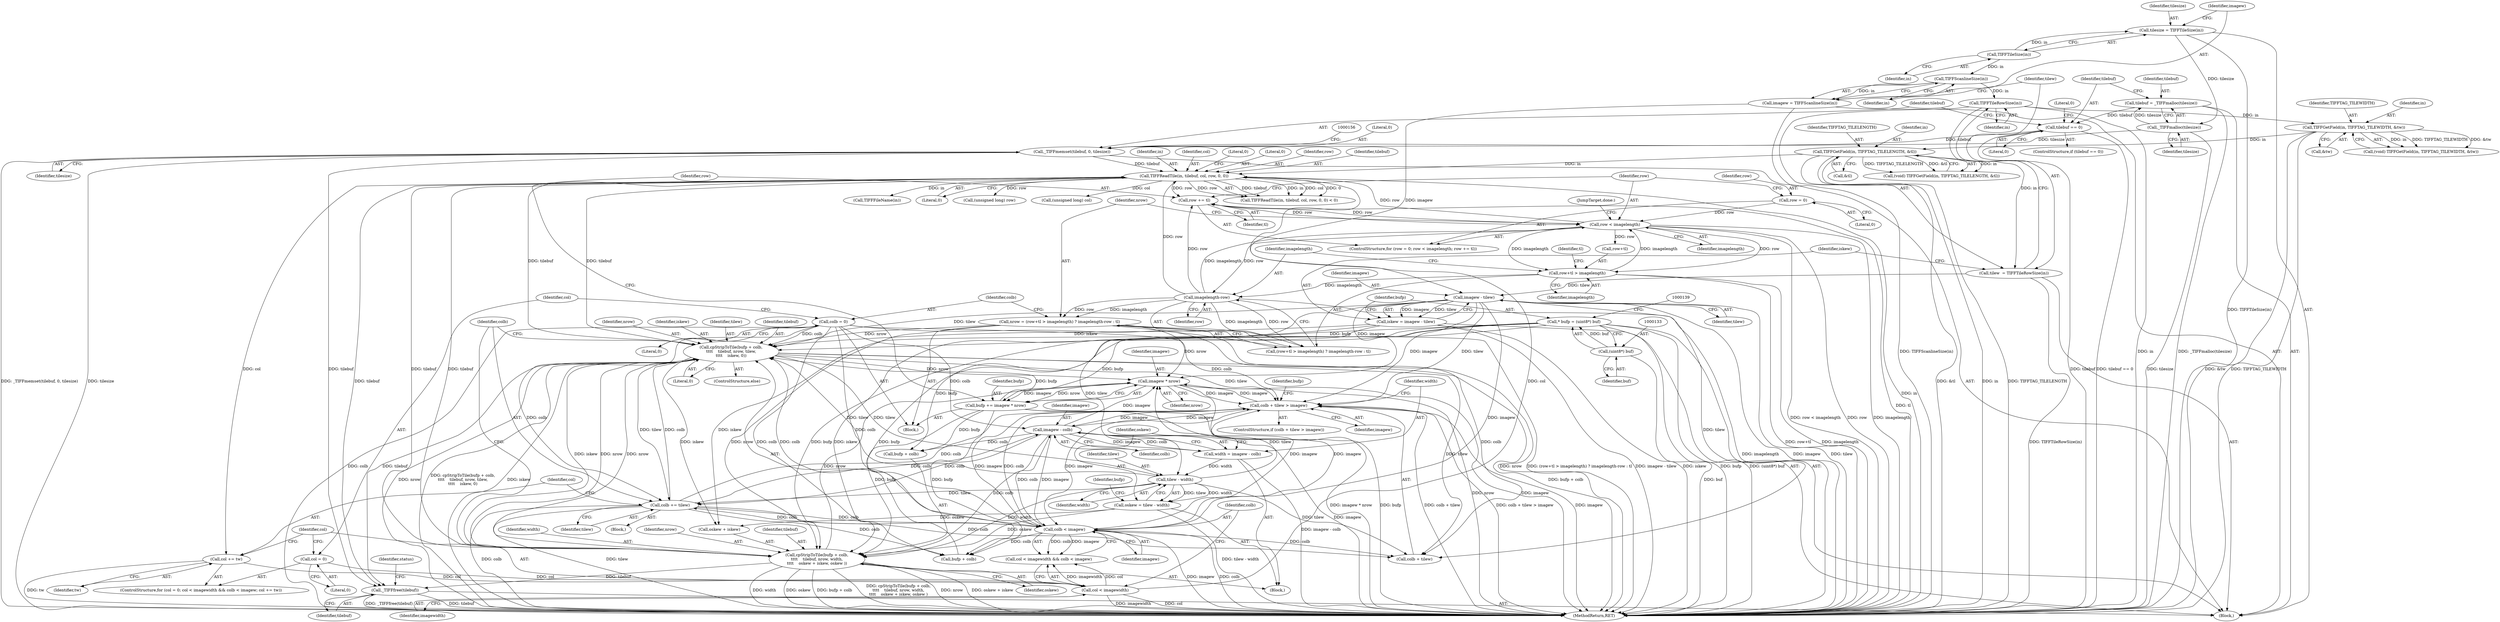 digraph "1_libtiff_787c0ee906430b772f33ca50b97b8b5ca070faec@API" {
"1000290" [label="(Call,_TIFFfree(tilebuf))"];
"1000151" [label="(Call,_TIFFmemset(tilebuf, 0, tilesize))"];
"1000146" [label="(Call,tilebuf == 0)"];
"1000141" [label="(Call,tilebuf = _TIFFmalloc(tilesize))"];
"1000143" [label="(Call,_TIFFmalloc(tilesize))"];
"1000108" [label="(Call,tilesize = TIFFTileSize(in))"];
"1000110" [label="(Call,TIFFTileSize(in))"];
"1000272" [label="(Call,cpStripToTile(bufp + colb,\n\t\t\t\t    tilebuf, nrow, tilew,\n\t\t\t\t    iskew, 0))"];
"1000284" [label="(Call,bufp += imagew * nrow)"];
"1000286" [label="(Call,imagew * nrow)"];
"1000251" [label="(Call,imagew - colb)"];
"1000242" [label="(Call,colb + tilew > imagew)"];
"1000281" [label="(Call,colb += tilew)"];
"1000257" [label="(Call,tilew - width)"];
"1000126" [label="(Call,imagew - tilew)"];
"1000114" [label="(Call,imagew = TIFFScanlineSize(in))"];
"1000116" [label="(Call,TIFFScanlineSize(in))"];
"1000119" [label="(Call,tilew  = TIFFTileRowSize(in))"];
"1000121" [label="(Call,TIFFTileRowSize(in))"];
"1000249" [label="(Call,width = imagew - colb)"];
"1000194" [label="(Call,colb = 0)"];
"1000206" [label="(Call,colb < imagew)"];
"1000181" [label="(Call,nrow = (row+tl > imagelength) ? imagelength-row : tl)"];
"1000189" [label="(Call,imagelength-row)"];
"1000184" [label="(Call,row+tl > imagelength)"];
"1000173" [label="(Call,row < imagelength)"];
"1000170" [label="(Call,row = 0)"];
"1000176" [label="(Call,row += tl)"];
"1000216" [label="(Call,TIFFReadTile(in, tilebuf, col, row, 0, 0))"];
"1000164" [label="(Call,TIFFGetField(in, TIFFTAG_TILELENGTH, &tl))"];
"1000157" [label="(Call,TIFFGetField(in, TIFFTAG_TILEWIDTH, &tw))"];
"1000260" [label="(Call,cpStripToTile(bufp + colb,\n\t\t\t\t    tilebuf, nrow, width,\n\t\t\t\t    oskew + iskew, oskew ))"];
"1000130" [label="(Call,* bufp = (uint8*) buf)"];
"1000132" [label="(Call,(uint8*) buf)"];
"1000255" [label="(Call,oskew = tilew - width)"];
"1000124" [label="(Call,iskew = imagew - tilew)"];
"1000203" [label="(Call,col < imagewidth)"];
"1000209" [label="(Call,col += tw)"];
"1000199" [label="(Call,col = 0)"];
"1000281" [label="(Call,colb += tilew)"];
"1000246" [label="(Identifier,imagew)"];
"1000175" [label="(Identifier,imagelength)"];
"1000249" [label="(Call,width = imagew - colb)"];
"1000195" [label="(Identifier,colb)"];
"1000228" [label="(Call,TIFFFileName(in))"];
"1000272" [label="(Call,cpStripToTile(bufp + colb,\n\t\t\t\t    tilebuf, nrow, tilew,\n\t\t\t\t    iskew, 0))"];
"1000142" [label="(Identifier,tilebuf)"];
"1000282" [label="(Identifier,colb)"];
"1000153" [label="(Literal,0)"];
"1000155" [label="(Call,(void) TIFFGetField(in, TIFFTAG_TILEWIDTH, &tw))"];
"1000251" [label="(Call,imagew - colb)"];
"1000267" [label="(Call,oskew + iskew)"];
"1000266" [label="(Identifier,width)"];
"1000177" [label="(Identifier,row)"];
"1000258" [label="(Identifier,tilew)"];
"1000150" [label="(Literal,0)"];
"1000216" [label="(Call,TIFFReadTile(in, tilebuf, col, row, 0, 0))"];
"1000257" [label="(Call,tilew - width)"];
"1000192" [label="(Identifier,tl)"];
"1000111" [label="(Identifier,in)"];
"1000169" [label="(ControlStructure,for (row = 0; row < imagelength; row += tl))"];
"1000280" [label="(Literal,0)"];
"1000198" [label="(ControlStructure,for (col = 0; col < imagewidth && colb < imagew; col += tw))"];
"1000145" [label="(ControlStructure,if (tilebuf == 0))"];
"1000276" [label="(Identifier,tilebuf)"];
"1000189" [label="(Call,imagelength-row)"];
"1000241" [label="(ControlStructure,if (colb + tilew > imagew))"];
"1000212" [label="(Block,)"];
"1000217" [label="(Identifier,in)"];
"1000114" [label="(Call,imagew = TIFFScanlineSize(in))"];
"1000277" [label="(Identifier,nrow)"];
"1000166" [label="(Identifier,TIFFTAG_TILELENGTH)"];
"1000181" [label="(Call,nrow = (row+tl > imagelength) ? imagelength-row : tl)"];
"1000121" [label="(Call,TIFFTileRowSize(in))"];
"1000182" [label="(Identifier,nrow)"];
"1000194" [label="(Call,colb = 0)"];
"1000210" [label="(Identifier,col)"];
"1000259" [label="(Identifier,width)"];
"1000141" [label="(Call,tilebuf = _TIFFmalloc(tilesize))"];
"1000162" [label="(Call,(void) TIFFGetField(in, TIFFTAG_TILELENGTH, &tl))"];
"1000183" [label="(Call,(row+tl > imagelength) ? imagelength-row : tl)"];
"1000108" [label="(Call,tilesize = TIFFTileSize(in))"];
"1000242" [label="(Call,colb + tilew > imagew)"];
"1000265" [label="(Identifier,nrow)"];
"1000261" [label="(Call,bufp + colb)"];
"1000203" [label="(Call,col < imagewidth)"];
"1000284" [label="(Call,bufp += imagew * nrow)"];
"1000176" [label="(Call,row += tl)"];
"1000219" [label="(Identifier,col)"];
"1000147" [label="(Identifier,tilebuf)"];
"1000209" [label="(Call,col += tw)"];
"1000185" [label="(Call,row+tl)"];
"1000222" [label="(Literal,0)"];
"1000260" [label="(Call,cpStripToTile(bufp + colb,\n\t\t\t\t    tilebuf, nrow, width,\n\t\t\t\t    oskew + iskew, oskew ))"];
"1000252" [label="(Identifier,imagew)"];
"1000274" [label="(Identifier,bufp)"];
"1000134" [label="(Identifier,buf)"];
"1000220" [label="(Identifier,row)"];
"1000128" [label="(Identifier,tilew)"];
"1000152" [label="(Identifier,tilebuf)"];
"1000207" [label="(Identifier,colb)"];
"1000126" [label="(Call,imagew - tilew)"];
"1000199" [label="(Call,col = 0)"];
"1000132" [label="(Call,(uint8*) buf)"];
"1000158" [label="(Identifier,in)"];
"1000116" [label="(Call,TIFFScanlineSize(in))"];
"1000204" [label="(Identifier,col)"];
"1000285" [label="(Identifier,bufp)"];
"1000234" [label="(Call,(unsigned long) row)"];
"1000191" [label="(Identifier,row)"];
"1000255" [label="(Call,oskew = tilew - width)"];
"1000256" [label="(Identifier,oskew)"];
"1000188" [label="(Identifier,imagelength)"];
"1000171" [label="(Identifier,row)"];
"1000279" [label="(Identifier,iskew)"];
"1000143" [label="(Call,_TIFFmalloc(tilesize))"];
"1000250" [label="(Identifier,width)"];
"1000262" [label="(Identifier,bufp)"];
"1000154" [label="(Identifier,tilesize)"];
"1000117" [label="(Identifier,in)"];
"1000283" [label="(Identifier,tilew)"];
"1000119" [label="(Call,tilew  = TIFFTileRowSize(in))"];
"1000110" [label="(Call,TIFFTileSize(in))"];
"1000173" [label="(Call,row < imagelength)"];
"1000170" [label="(Call,row = 0)"];
"1000253" [label="(Identifier,colb)"];
"1000270" [label="(Identifier,oskew)"];
"1000223" [label="(Literal,0)"];
"1000151" [label="(Call,_TIFFmemset(tilebuf, 0, tilesize))"];
"1000206" [label="(Call,colb < imagew)"];
"1000164" [label="(Call,TIFFGetField(in, TIFFTAG_TILELENGTH, &tl))"];
"1000165" [label="(Identifier,in)"];
"1000202" [label="(Call,col < imagewidth && colb < imagew)"];
"1000287" [label="(Identifier,imagew)"];
"1000211" [label="(Identifier,tw)"];
"1000122" [label="(Identifier,in)"];
"1000196" [label="(Literal,0)"];
"1000102" [label="(Block,)"];
"1000231" [label="(Call,(unsigned long) col)"];
"1000167" [label="(Call,&tl)"];
"1000127" [label="(Identifier,imagew)"];
"1000148" [label="(Literal,0)"];
"1000286" [label="(Call,imagew * nrow)"];
"1000289" [label="(JumpTarget,done:)"];
"1000146" [label="(Call,tilebuf == 0)"];
"1000243" [label="(Call,colb + tilew)"];
"1000291" [label="(Identifier,tilebuf)"];
"1000109" [label="(Identifier,tilesize)"];
"1000190" [label="(Identifier,imagelength)"];
"1000124" [label="(Call,iskew = imagew - tilew)"];
"1000144" [label="(Identifier,tilesize)"];
"1000157" [label="(Call,TIFFGetField(in, TIFFTAG_TILEWIDTH, &tw))"];
"1000294" [label="(MethodReturn,RET)"];
"1000200" [label="(Identifier,col)"];
"1000115" [label="(Identifier,imagew)"];
"1000273" [label="(Call,bufp + colb)"];
"1000160" [label="(Call,&tw)"];
"1000174" [label="(Identifier,row)"];
"1000131" [label="(Identifier,bufp)"];
"1000290" [label="(Call,_TIFFfree(tilebuf))"];
"1000221" [label="(Literal,0)"];
"1000184" [label="(Call,row+tl > imagelength)"];
"1000271" [label="(ControlStructure,else)"];
"1000178" [label="(Identifier,tl)"];
"1000125" [label="(Identifier,iskew)"];
"1000201" [label="(Literal,0)"];
"1000120" [label="(Identifier,tilew)"];
"1000247" [label="(Block,)"];
"1000288" [label="(Identifier,nrow)"];
"1000264" [label="(Identifier,tilebuf)"];
"1000278" [label="(Identifier,tilew)"];
"1000130" [label="(Call,* bufp = (uint8*) buf)"];
"1000159" [label="(Identifier,TIFFTAG_TILEWIDTH)"];
"1000208" [label="(Identifier,imagew)"];
"1000218" [label="(Identifier,tilebuf)"];
"1000179" [label="(Block,)"];
"1000205" [label="(Identifier,imagewidth)"];
"1000172" [label="(Literal,0)"];
"1000293" [label="(Identifier,status)"];
"1000215" [label="(Call,TIFFReadTile(in, tilebuf, col, row, 0, 0) < 0)"];
"1000290" -> "1000102"  [label="AST: "];
"1000290" -> "1000291"  [label="CFG: "];
"1000291" -> "1000290"  [label="AST: "];
"1000293" -> "1000290"  [label="CFG: "];
"1000290" -> "1000294"  [label="DDG: tilebuf"];
"1000290" -> "1000294"  [label="DDG: _TIFFfree(tilebuf)"];
"1000151" -> "1000290"  [label="DDG: tilebuf"];
"1000272" -> "1000290"  [label="DDG: tilebuf"];
"1000260" -> "1000290"  [label="DDG: tilebuf"];
"1000216" -> "1000290"  [label="DDG: tilebuf"];
"1000151" -> "1000102"  [label="AST: "];
"1000151" -> "1000154"  [label="CFG: "];
"1000152" -> "1000151"  [label="AST: "];
"1000153" -> "1000151"  [label="AST: "];
"1000154" -> "1000151"  [label="AST: "];
"1000156" -> "1000151"  [label="CFG: "];
"1000151" -> "1000294"  [label="DDG: _TIFFmemset(tilebuf, 0, tilesize)"];
"1000151" -> "1000294"  [label="DDG: tilesize"];
"1000146" -> "1000151"  [label="DDG: tilebuf"];
"1000143" -> "1000151"  [label="DDG: tilesize"];
"1000151" -> "1000216"  [label="DDG: tilebuf"];
"1000146" -> "1000145"  [label="AST: "];
"1000146" -> "1000148"  [label="CFG: "];
"1000147" -> "1000146"  [label="AST: "];
"1000148" -> "1000146"  [label="AST: "];
"1000150" -> "1000146"  [label="CFG: "];
"1000152" -> "1000146"  [label="CFG: "];
"1000146" -> "1000294"  [label="DDG: tilebuf == 0"];
"1000146" -> "1000294"  [label="DDG: tilebuf"];
"1000141" -> "1000146"  [label="DDG: tilebuf"];
"1000141" -> "1000102"  [label="AST: "];
"1000141" -> "1000143"  [label="CFG: "];
"1000142" -> "1000141"  [label="AST: "];
"1000143" -> "1000141"  [label="AST: "];
"1000147" -> "1000141"  [label="CFG: "];
"1000141" -> "1000294"  [label="DDG: _TIFFmalloc(tilesize)"];
"1000143" -> "1000141"  [label="DDG: tilesize"];
"1000143" -> "1000144"  [label="CFG: "];
"1000144" -> "1000143"  [label="AST: "];
"1000143" -> "1000294"  [label="DDG: tilesize"];
"1000108" -> "1000143"  [label="DDG: tilesize"];
"1000108" -> "1000102"  [label="AST: "];
"1000108" -> "1000110"  [label="CFG: "];
"1000109" -> "1000108"  [label="AST: "];
"1000110" -> "1000108"  [label="AST: "];
"1000115" -> "1000108"  [label="CFG: "];
"1000108" -> "1000294"  [label="DDG: TIFFTileSize(in)"];
"1000110" -> "1000108"  [label="DDG: in"];
"1000110" -> "1000111"  [label="CFG: "];
"1000111" -> "1000110"  [label="AST: "];
"1000110" -> "1000116"  [label="DDG: in"];
"1000272" -> "1000271"  [label="AST: "];
"1000272" -> "1000280"  [label="CFG: "];
"1000273" -> "1000272"  [label="AST: "];
"1000276" -> "1000272"  [label="AST: "];
"1000277" -> "1000272"  [label="AST: "];
"1000278" -> "1000272"  [label="AST: "];
"1000279" -> "1000272"  [label="AST: "];
"1000280" -> "1000272"  [label="AST: "];
"1000282" -> "1000272"  [label="CFG: "];
"1000272" -> "1000294"  [label="DDG: bufp + colb"];
"1000272" -> "1000294"  [label="DDG: nrow"];
"1000272" -> "1000294"  [label="DDG: cpStripToTile(bufp + colb,\n\t\t\t\t    tilebuf, nrow, tilew,\n\t\t\t\t    iskew, 0)"];
"1000272" -> "1000294"  [label="DDG: iskew"];
"1000272" -> "1000216"  [label="DDG: tilebuf"];
"1000272" -> "1000242"  [label="DDG: tilew"];
"1000272" -> "1000243"  [label="DDG: tilew"];
"1000272" -> "1000257"  [label="DDG: tilew"];
"1000272" -> "1000260"  [label="DDG: nrow"];
"1000272" -> "1000260"  [label="DDG: iskew"];
"1000272" -> "1000267"  [label="DDG: iskew"];
"1000284" -> "1000272"  [label="DDG: bufp"];
"1000130" -> "1000272"  [label="DDG: bufp"];
"1000281" -> "1000272"  [label="DDG: colb"];
"1000194" -> "1000272"  [label="DDG: colb"];
"1000206" -> "1000272"  [label="DDG: colb"];
"1000216" -> "1000272"  [label="DDG: tilebuf"];
"1000181" -> "1000272"  [label="DDG: nrow"];
"1000260" -> "1000272"  [label="DDG: nrow"];
"1000126" -> "1000272"  [label="DDG: tilew"];
"1000257" -> "1000272"  [label="DDG: tilew"];
"1000124" -> "1000272"  [label="DDG: iskew"];
"1000272" -> "1000281"  [label="DDG: tilew"];
"1000272" -> "1000286"  [label="DDG: nrow"];
"1000284" -> "1000179"  [label="AST: "];
"1000284" -> "1000286"  [label="CFG: "];
"1000285" -> "1000284"  [label="AST: "];
"1000286" -> "1000284"  [label="AST: "];
"1000177" -> "1000284"  [label="CFG: "];
"1000284" -> "1000294"  [label="DDG: imagew * nrow"];
"1000284" -> "1000294"  [label="DDG: bufp"];
"1000284" -> "1000260"  [label="DDG: bufp"];
"1000284" -> "1000261"  [label="DDG: bufp"];
"1000284" -> "1000273"  [label="DDG: bufp"];
"1000286" -> "1000284"  [label="DDG: imagew"];
"1000286" -> "1000284"  [label="DDG: nrow"];
"1000130" -> "1000284"  [label="DDG: bufp"];
"1000286" -> "1000288"  [label="CFG: "];
"1000287" -> "1000286"  [label="AST: "];
"1000288" -> "1000286"  [label="AST: "];
"1000286" -> "1000294"  [label="DDG: imagew"];
"1000286" -> "1000294"  [label="DDG: nrow"];
"1000286" -> "1000206"  [label="DDG: imagew"];
"1000286" -> "1000242"  [label="DDG: imagew"];
"1000251" -> "1000286"  [label="DDG: imagew"];
"1000206" -> "1000286"  [label="DDG: imagew"];
"1000126" -> "1000286"  [label="DDG: imagew"];
"1000242" -> "1000286"  [label="DDG: imagew"];
"1000181" -> "1000286"  [label="DDG: nrow"];
"1000260" -> "1000286"  [label="DDG: nrow"];
"1000251" -> "1000249"  [label="AST: "];
"1000251" -> "1000253"  [label="CFG: "];
"1000252" -> "1000251"  [label="AST: "];
"1000253" -> "1000251"  [label="AST: "];
"1000249" -> "1000251"  [label="CFG: "];
"1000251" -> "1000294"  [label="DDG: imagew"];
"1000251" -> "1000206"  [label="DDG: imagew"];
"1000251" -> "1000242"  [label="DDG: imagew"];
"1000251" -> "1000249"  [label="DDG: imagew"];
"1000251" -> "1000249"  [label="DDG: colb"];
"1000242" -> "1000251"  [label="DDG: imagew"];
"1000281" -> "1000251"  [label="DDG: colb"];
"1000194" -> "1000251"  [label="DDG: colb"];
"1000206" -> "1000251"  [label="DDG: colb"];
"1000251" -> "1000260"  [label="DDG: colb"];
"1000251" -> "1000261"  [label="DDG: colb"];
"1000251" -> "1000281"  [label="DDG: colb"];
"1000242" -> "1000241"  [label="AST: "];
"1000242" -> "1000246"  [label="CFG: "];
"1000243" -> "1000242"  [label="AST: "];
"1000246" -> "1000242"  [label="AST: "];
"1000250" -> "1000242"  [label="CFG: "];
"1000274" -> "1000242"  [label="CFG: "];
"1000242" -> "1000294"  [label="DDG: colb + tilew > imagew"];
"1000242" -> "1000294"  [label="DDG: imagew"];
"1000242" -> "1000294"  [label="DDG: colb + tilew"];
"1000242" -> "1000206"  [label="DDG: imagew"];
"1000281" -> "1000242"  [label="DDG: colb"];
"1000194" -> "1000242"  [label="DDG: colb"];
"1000206" -> "1000242"  [label="DDG: colb"];
"1000206" -> "1000242"  [label="DDG: imagew"];
"1000126" -> "1000242"  [label="DDG: tilew"];
"1000126" -> "1000242"  [label="DDG: imagew"];
"1000257" -> "1000242"  [label="DDG: tilew"];
"1000281" -> "1000212"  [label="AST: "];
"1000281" -> "1000283"  [label="CFG: "];
"1000282" -> "1000281"  [label="AST: "];
"1000283" -> "1000281"  [label="AST: "];
"1000210" -> "1000281"  [label="CFG: "];
"1000281" -> "1000294"  [label="DDG: colb"];
"1000281" -> "1000294"  [label="DDG: tilew"];
"1000281" -> "1000206"  [label="DDG: colb"];
"1000281" -> "1000243"  [label="DDG: colb"];
"1000281" -> "1000273"  [label="DDG: colb"];
"1000257" -> "1000281"  [label="DDG: tilew"];
"1000194" -> "1000281"  [label="DDG: colb"];
"1000206" -> "1000281"  [label="DDG: colb"];
"1000257" -> "1000255"  [label="AST: "];
"1000257" -> "1000259"  [label="CFG: "];
"1000258" -> "1000257"  [label="AST: "];
"1000259" -> "1000257"  [label="AST: "];
"1000255" -> "1000257"  [label="CFG: "];
"1000257" -> "1000243"  [label="DDG: tilew"];
"1000257" -> "1000255"  [label="DDG: tilew"];
"1000257" -> "1000255"  [label="DDG: width"];
"1000126" -> "1000257"  [label="DDG: tilew"];
"1000249" -> "1000257"  [label="DDG: width"];
"1000257" -> "1000260"  [label="DDG: width"];
"1000126" -> "1000124"  [label="AST: "];
"1000126" -> "1000128"  [label="CFG: "];
"1000127" -> "1000126"  [label="AST: "];
"1000128" -> "1000126"  [label="AST: "];
"1000124" -> "1000126"  [label="CFG: "];
"1000126" -> "1000294"  [label="DDG: imagew"];
"1000126" -> "1000294"  [label="DDG: tilew"];
"1000126" -> "1000124"  [label="DDG: imagew"];
"1000126" -> "1000124"  [label="DDG: tilew"];
"1000114" -> "1000126"  [label="DDG: imagew"];
"1000119" -> "1000126"  [label="DDG: tilew"];
"1000126" -> "1000206"  [label="DDG: imagew"];
"1000126" -> "1000243"  [label="DDG: tilew"];
"1000114" -> "1000102"  [label="AST: "];
"1000114" -> "1000116"  [label="CFG: "];
"1000115" -> "1000114"  [label="AST: "];
"1000116" -> "1000114"  [label="AST: "];
"1000120" -> "1000114"  [label="CFG: "];
"1000114" -> "1000294"  [label="DDG: TIFFScanlineSize(in)"];
"1000116" -> "1000114"  [label="DDG: in"];
"1000116" -> "1000117"  [label="CFG: "];
"1000117" -> "1000116"  [label="AST: "];
"1000116" -> "1000121"  [label="DDG: in"];
"1000119" -> "1000102"  [label="AST: "];
"1000119" -> "1000121"  [label="CFG: "];
"1000120" -> "1000119"  [label="AST: "];
"1000121" -> "1000119"  [label="AST: "];
"1000125" -> "1000119"  [label="CFG: "];
"1000119" -> "1000294"  [label="DDG: TIFFTileRowSize(in)"];
"1000121" -> "1000119"  [label="DDG: in"];
"1000121" -> "1000122"  [label="CFG: "];
"1000122" -> "1000121"  [label="AST: "];
"1000121" -> "1000294"  [label="DDG: in"];
"1000121" -> "1000157"  [label="DDG: in"];
"1000249" -> "1000247"  [label="AST: "];
"1000250" -> "1000249"  [label="AST: "];
"1000256" -> "1000249"  [label="CFG: "];
"1000249" -> "1000294"  [label="DDG: imagew - colb"];
"1000194" -> "1000179"  [label="AST: "];
"1000194" -> "1000196"  [label="CFG: "];
"1000195" -> "1000194"  [label="AST: "];
"1000196" -> "1000194"  [label="AST: "];
"1000200" -> "1000194"  [label="CFG: "];
"1000194" -> "1000294"  [label="DDG: colb"];
"1000194" -> "1000206"  [label="DDG: colb"];
"1000194" -> "1000243"  [label="DDG: colb"];
"1000194" -> "1000273"  [label="DDG: colb"];
"1000206" -> "1000202"  [label="AST: "];
"1000206" -> "1000208"  [label="CFG: "];
"1000207" -> "1000206"  [label="AST: "];
"1000208" -> "1000206"  [label="AST: "];
"1000202" -> "1000206"  [label="CFG: "];
"1000206" -> "1000294"  [label="DDG: imagew"];
"1000206" -> "1000294"  [label="DDG: colb"];
"1000206" -> "1000202"  [label="DDG: colb"];
"1000206" -> "1000202"  [label="DDG: imagew"];
"1000206" -> "1000243"  [label="DDG: colb"];
"1000206" -> "1000273"  [label="DDG: colb"];
"1000181" -> "1000179"  [label="AST: "];
"1000181" -> "1000183"  [label="CFG: "];
"1000182" -> "1000181"  [label="AST: "];
"1000183" -> "1000181"  [label="AST: "];
"1000195" -> "1000181"  [label="CFG: "];
"1000181" -> "1000294"  [label="DDG: nrow"];
"1000181" -> "1000294"  [label="DDG: (row+tl > imagelength) ? imagelength-row : tl"];
"1000189" -> "1000181"  [label="DDG: imagelength"];
"1000189" -> "1000181"  [label="DDG: row"];
"1000181" -> "1000260"  [label="DDG: nrow"];
"1000189" -> "1000183"  [label="AST: "];
"1000189" -> "1000191"  [label="CFG: "];
"1000190" -> "1000189"  [label="AST: "];
"1000191" -> "1000189"  [label="AST: "];
"1000183" -> "1000189"  [label="CFG: "];
"1000189" -> "1000294"  [label="DDG: imagelength"];
"1000189" -> "1000173"  [label="DDG: imagelength"];
"1000189" -> "1000176"  [label="DDG: row"];
"1000189" -> "1000183"  [label="DDG: imagelength"];
"1000189" -> "1000183"  [label="DDG: row"];
"1000184" -> "1000189"  [label="DDG: imagelength"];
"1000173" -> "1000189"  [label="DDG: row"];
"1000189" -> "1000216"  [label="DDG: row"];
"1000184" -> "1000183"  [label="AST: "];
"1000184" -> "1000188"  [label="CFG: "];
"1000185" -> "1000184"  [label="AST: "];
"1000188" -> "1000184"  [label="AST: "];
"1000190" -> "1000184"  [label="CFG: "];
"1000192" -> "1000184"  [label="CFG: "];
"1000184" -> "1000294"  [label="DDG: row+tl"];
"1000184" -> "1000294"  [label="DDG: imagelength"];
"1000184" -> "1000173"  [label="DDG: imagelength"];
"1000173" -> "1000184"  [label="DDG: row"];
"1000173" -> "1000184"  [label="DDG: imagelength"];
"1000173" -> "1000169"  [label="AST: "];
"1000173" -> "1000175"  [label="CFG: "];
"1000174" -> "1000173"  [label="AST: "];
"1000175" -> "1000173"  [label="AST: "];
"1000182" -> "1000173"  [label="CFG: "];
"1000289" -> "1000173"  [label="CFG: "];
"1000173" -> "1000294"  [label="DDG: row < imagelength"];
"1000173" -> "1000294"  [label="DDG: row"];
"1000173" -> "1000294"  [label="DDG: imagelength"];
"1000170" -> "1000173"  [label="DDG: row"];
"1000176" -> "1000173"  [label="DDG: row"];
"1000173" -> "1000176"  [label="DDG: row"];
"1000173" -> "1000185"  [label="DDG: row"];
"1000173" -> "1000216"  [label="DDG: row"];
"1000170" -> "1000169"  [label="AST: "];
"1000170" -> "1000172"  [label="CFG: "];
"1000171" -> "1000170"  [label="AST: "];
"1000172" -> "1000170"  [label="AST: "];
"1000174" -> "1000170"  [label="CFG: "];
"1000176" -> "1000169"  [label="AST: "];
"1000176" -> "1000178"  [label="CFG: "];
"1000177" -> "1000176"  [label="AST: "];
"1000178" -> "1000176"  [label="AST: "];
"1000174" -> "1000176"  [label="CFG: "];
"1000176" -> "1000294"  [label="DDG: tl"];
"1000216" -> "1000176"  [label="DDG: row"];
"1000216" -> "1000215"  [label="AST: "];
"1000216" -> "1000222"  [label="CFG: "];
"1000217" -> "1000216"  [label="AST: "];
"1000218" -> "1000216"  [label="AST: "];
"1000219" -> "1000216"  [label="AST: "];
"1000220" -> "1000216"  [label="AST: "];
"1000221" -> "1000216"  [label="AST: "];
"1000222" -> "1000216"  [label="AST: "];
"1000223" -> "1000216"  [label="CFG: "];
"1000216" -> "1000294"  [label="DDG: in"];
"1000216" -> "1000209"  [label="DDG: col"];
"1000216" -> "1000215"  [label="DDG: tilebuf"];
"1000216" -> "1000215"  [label="DDG: in"];
"1000216" -> "1000215"  [label="DDG: col"];
"1000216" -> "1000215"  [label="DDG: 0"];
"1000216" -> "1000215"  [label="DDG: row"];
"1000164" -> "1000216"  [label="DDG: in"];
"1000260" -> "1000216"  [label="DDG: tilebuf"];
"1000203" -> "1000216"  [label="DDG: col"];
"1000216" -> "1000228"  [label="DDG: in"];
"1000216" -> "1000231"  [label="DDG: col"];
"1000216" -> "1000234"  [label="DDG: row"];
"1000216" -> "1000260"  [label="DDG: tilebuf"];
"1000164" -> "1000162"  [label="AST: "];
"1000164" -> "1000167"  [label="CFG: "];
"1000165" -> "1000164"  [label="AST: "];
"1000166" -> "1000164"  [label="AST: "];
"1000167" -> "1000164"  [label="AST: "];
"1000162" -> "1000164"  [label="CFG: "];
"1000164" -> "1000294"  [label="DDG: TIFFTAG_TILELENGTH"];
"1000164" -> "1000294"  [label="DDG: &tl"];
"1000164" -> "1000294"  [label="DDG: in"];
"1000164" -> "1000162"  [label="DDG: in"];
"1000164" -> "1000162"  [label="DDG: TIFFTAG_TILELENGTH"];
"1000164" -> "1000162"  [label="DDG: &tl"];
"1000157" -> "1000164"  [label="DDG: in"];
"1000157" -> "1000155"  [label="AST: "];
"1000157" -> "1000160"  [label="CFG: "];
"1000158" -> "1000157"  [label="AST: "];
"1000159" -> "1000157"  [label="AST: "];
"1000160" -> "1000157"  [label="AST: "];
"1000155" -> "1000157"  [label="CFG: "];
"1000157" -> "1000294"  [label="DDG: TIFFTAG_TILEWIDTH"];
"1000157" -> "1000294"  [label="DDG: &tw"];
"1000157" -> "1000155"  [label="DDG: in"];
"1000157" -> "1000155"  [label="DDG: TIFFTAG_TILEWIDTH"];
"1000157" -> "1000155"  [label="DDG: &tw"];
"1000260" -> "1000247"  [label="AST: "];
"1000260" -> "1000270"  [label="CFG: "];
"1000261" -> "1000260"  [label="AST: "];
"1000264" -> "1000260"  [label="AST: "];
"1000265" -> "1000260"  [label="AST: "];
"1000266" -> "1000260"  [label="AST: "];
"1000267" -> "1000260"  [label="AST: "];
"1000270" -> "1000260"  [label="AST: "];
"1000282" -> "1000260"  [label="CFG: "];
"1000260" -> "1000294"  [label="DDG: cpStripToTile(bufp + colb,\n\t\t\t\t    tilebuf, nrow, width,\n\t\t\t\t    oskew + iskew, oskew )"];
"1000260" -> "1000294"  [label="DDG: nrow"];
"1000260" -> "1000294"  [label="DDG: oskew + iskew"];
"1000260" -> "1000294"  [label="DDG: width"];
"1000260" -> "1000294"  [label="DDG: oskew"];
"1000260" -> "1000294"  [label="DDG: bufp + colb"];
"1000130" -> "1000260"  [label="DDG: bufp"];
"1000255" -> "1000260"  [label="DDG: oskew"];
"1000124" -> "1000260"  [label="DDG: iskew"];
"1000130" -> "1000102"  [label="AST: "];
"1000130" -> "1000132"  [label="CFG: "];
"1000131" -> "1000130"  [label="AST: "];
"1000132" -> "1000130"  [label="AST: "];
"1000139" -> "1000130"  [label="CFG: "];
"1000130" -> "1000294"  [label="DDG: (uint8*) buf"];
"1000130" -> "1000294"  [label="DDG: bufp"];
"1000132" -> "1000130"  [label="DDG: buf"];
"1000130" -> "1000261"  [label="DDG: bufp"];
"1000130" -> "1000273"  [label="DDG: bufp"];
"1000132" -> "1000134"  [label="CFG: "];
"1000133" -> "1000132"  [label="AST: "];
"1000134" -> "1000132"  [label="AST: "];
"1000132" -> "1000294"  [label="DDG: buf"];
"1000255" -> "1000247"  [label="AST: "];
"1000256" -> "1000255"  [label="AST: "];
"1000262" -> "1000255"  [label="CFG: "];
"1000255" -> "1000294"  [label="DDG: tilew - width"];
"1000255" -> "1000267"  [label="DDG: oskew"];
"1000124" -> "1000102"  [label="AST: "];
"1000125" -> "1000124"  [label="AST: "];
"1000131" -> "1000124"  [label="CFG: "];
"1000124" -> "1000294"  [label="DDG: imagew - tilew"];
"1000124" -> "1000294"  [label="DDG: iskew"];
"1000124" -> "1000267"  [label="DDG: iskew"];
"1000203" -> "1000202"  [label="AST: "];
"1000203" -> "1000205"  [label="CFG: "];
"1000204" -> "1000203"  [label="AST: "];
"1000205" -> "1000203"  [label="AST: "];
"1000207" -> "1000203"  [label="CFG: "];
"1000202" -> "1000203"  [label="CFG: "];
"1000203" -> "1000294"  [label="DDG: imagewidth"];
"1000203" -> "1000294"  [label="DDG: col"];
"1000203" -> "1000202"  [label="DDG: col"];
"1000203" -> "1000202"  [label="DDG: imagewidth"];
"1000209" -> "1000203"  [label="DDG: col"];
"1000199" -> "1000203"  [label="DDG: col"];
"1000209" -> "1000198"  [label="AST: "];
"1000209" -> "1000211"  [label="CFG: "];
"1000210" -> "1000209"  [label="AST: "];
"1000211" -> "1000209"  [label="AST: "];
"1000204" -> "1000209"  [label="CFG: "];
"1000209" -> "1000294"  [label="DDG: tw"];
"1000199" -> "1000198"  [label="AST: "];
"1000199" -> "1000201"  [label="CFG: "];
"1000200" -> "1000199"  [label="AST: "];
"1000201" -> "1000199"  [label="AST: "];
"1000204" -> "1000199"  [label="CFG: "];
}
